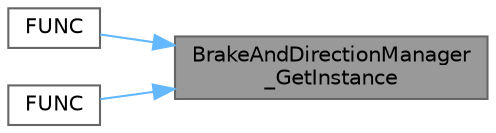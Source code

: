 digraph "BrakeAndDirectionManager_GetInstance"
{
 // LATEX_PDF_SIZE
  bgcolor="transparent";
  edge [fontname=Helvetica,fontsize=10,labelfontname=Helvetica,labelfontsize=10];
  node [fontname=Helvetica,fontsize=10,shape=box,height=0.2,width=0.4];
  rankdir="RL";
  Node1 [id="Node000001",label="BrakeAndDirectionManager\l_GetInstance",height=0.2,width=0.4,color="gray40", fillcolor="grey60", style="filled", fontcolor="black",tooltip="Gets the instance of the Brake and Direction Manager."];
  Node1 -> Node2 [id="edge1_Node000001_Node000002",dir="back",color="steelblue1",style="solid",tooltip=" "];
  Node2 [id="Node000002",label="FUNC",height=0.2,width=0.4,color="grey40", fillcolor="white", style="filled",URL="$_brake_and_direction_manager__ru_initialisation_8c.html#ab7ba03453b2c6bed65092a3608ff86d9",tooltip="Runnable for the initialization process."];
  Node1 -> Node3 [id="edge2_Node000001_Node000003",dir="back",color="steelblue1",style="solid",tooltip=" "];
  Node3 [id="Node000003",label="FUNC",height=0.2,width=0.4,color="grey40", fillcolor="white", style="filled",URL="$_brake_and_direction_manager__ru_refresh_8c.html#a7569c621f53df39d85c98e95904ef17f",tooltip="Runnable for the update process."];
}
